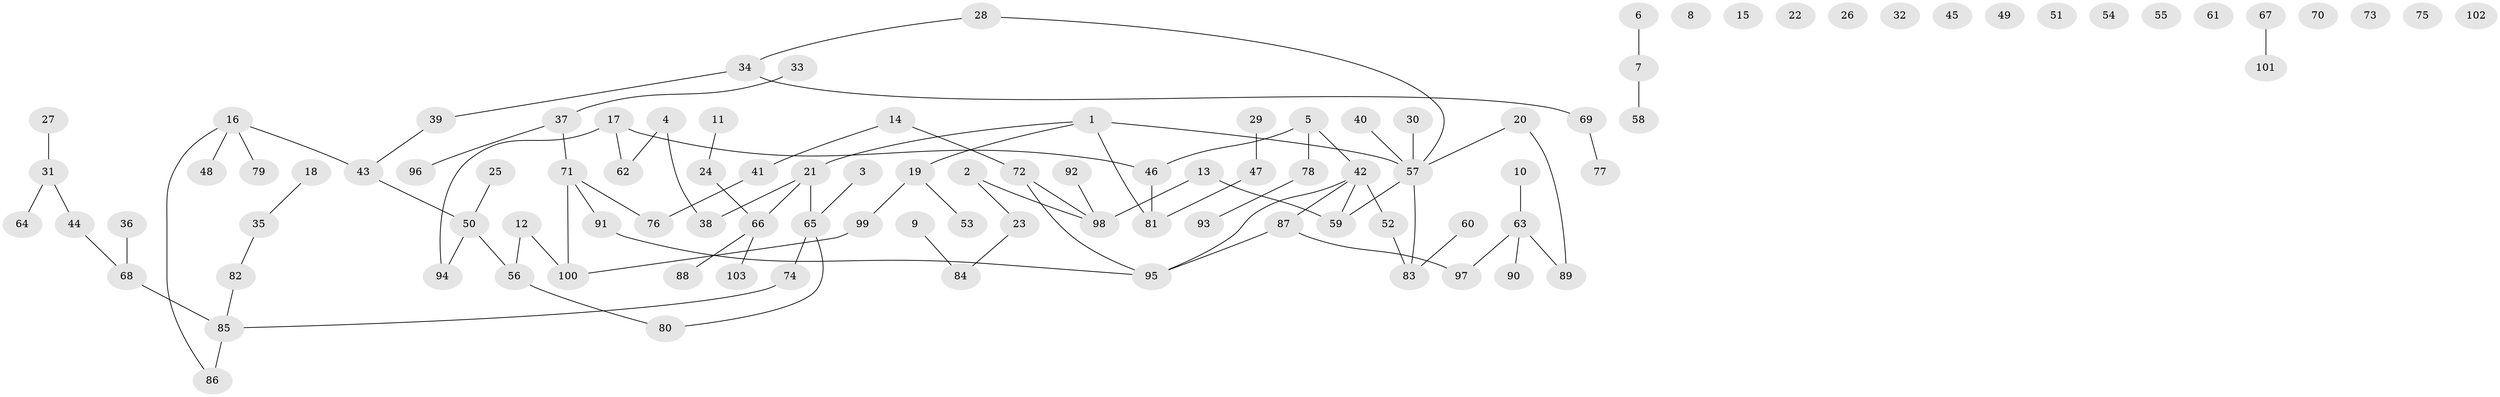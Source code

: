 // coarse degree distribution, {7: 0.020833333333333332, 2: 0.2708333333333333, 3: 0.08333333333333333, 6: 0.020833333333333332, 0: 0.3541666666666667, 1: 0.16666666666666666, 5: 0.020833333333333332, 4: 0.041666666666666664, 8: 0.020833333333333332}
// Generated by graph-tools (version 1.1) at 2025/16/03/04/25 18:16:35]
// undirected, 103 vertices, 97 edges
graph export_dot {
graph [start="1"]
  node [color=gray90,style=filled];
  1;
  2;
  3;
  4;
  5;
  6;
  7;
  8;
  9;
  10;
  11;
  12;
  13;
  14;
  15;
  16;
  17;
  18;
  19;
  20;
  21;
  22;
  23;
  24;
  25;
  26;
  27;
  28;
  29;
  30;
  31;
  32;
  33;
  34;
  35;
  36;
  37;
  38;
  39;
  40;
  41;
  42;
  43;
  44;
  45;
  46;
  47;
  48;
  49;
  50;
  51;
  52;
  53;
  54;
  55;
  56;
  57;
  58;
  59;
  60;
  61;
  62;
  63;
  64;
  65;
  66;
  67;
  68;
  69;
  70;
  71;
  72;
  73;
  74;
  75;
  76;
  77;
  78;
  79;
  80;
  81;
  82;
  83;
  84;
  85;
  86;
  87;
  88;
  89;
  90;
  91;
  92;
  93;
  94;
  95;
  96;
  97;
  98;
  99;
  100;
  101;
  102;
  103;
  1 -- 19;
  1 -- 21;
  1 -- 57;
  1 -- 81;
  2 -- 23;
  2 -- 98;
  3 -- 65;
  4 -- 38;
  4 -- 62;
  5 -- 42;
  5 -- 46;
  5 -- 78;
  6 -- 7;
  7 -- 58;
  9 -- 84;
  10 -- 63;
  11 -- 24;
  12 -- 56;
  12 -- 100;
  13 -- 59;
  13 -- 98;
  14 -- 41;
  14 -- 72;
  16 -- 43;
  16 -- 48;
  16 -- 79;
  16 -- 86;
  17 -- 46;
  17 -- 62;
  17 -- 94;
  18 -- 35;
  19 -- 53;
  19 -- 99;
  20 -- 57;
  20 -- 89;
  21 -- 38;
  21 -- 65;
  21 -- 66;
  23 -- 84;
  24 -- 66;
  25 -- 50;
  27 -- 31;
  28 -- 34;
  28 -- 57;
  29 -- 47;
  30 -- 57;
  31 -- 44;
  31 -- 64;
  33 -- 37;
  34 -- 39;
  34 -- 69;
  35 -- 82;
  36 -- 68;
  37 -- 71;
  37 -- 96;
  39 -- 43;
  40 -- 57;
  41 -- 76;
  42 -- 52;
  42 -- 59;
  42 -- 87;
  42 -- 95;
  43 -- 50;
  44 -- 68;
  46 -- 81;
  47 -- 81;
  50 -- 56;
  50 -- 94;
  52 -- 83;
  56 -- 80;
  57 -- 59;
  57 -- 83;
  60 -- 83;
  63 -- 89;
  63 -- 90;
  63 -- 97;
  65 -- 74;
  65 -- 80;
  66 -- 88;
  66 -- 103;
  67 -- 101;
  68 -- 85;
  69 -- 77;
  71 -- 76;
  71 -- 91;
  71 -- 100;
  72 -- 95;
  72 -- 98;
  74 -- 85;
  78 -- 93;
  82 -- 85;
  85 -- 86;
  87 -- 95;
  87 -- 97;
  91 -- 95;
  92 -- 98;
  99 -- 100;
}

